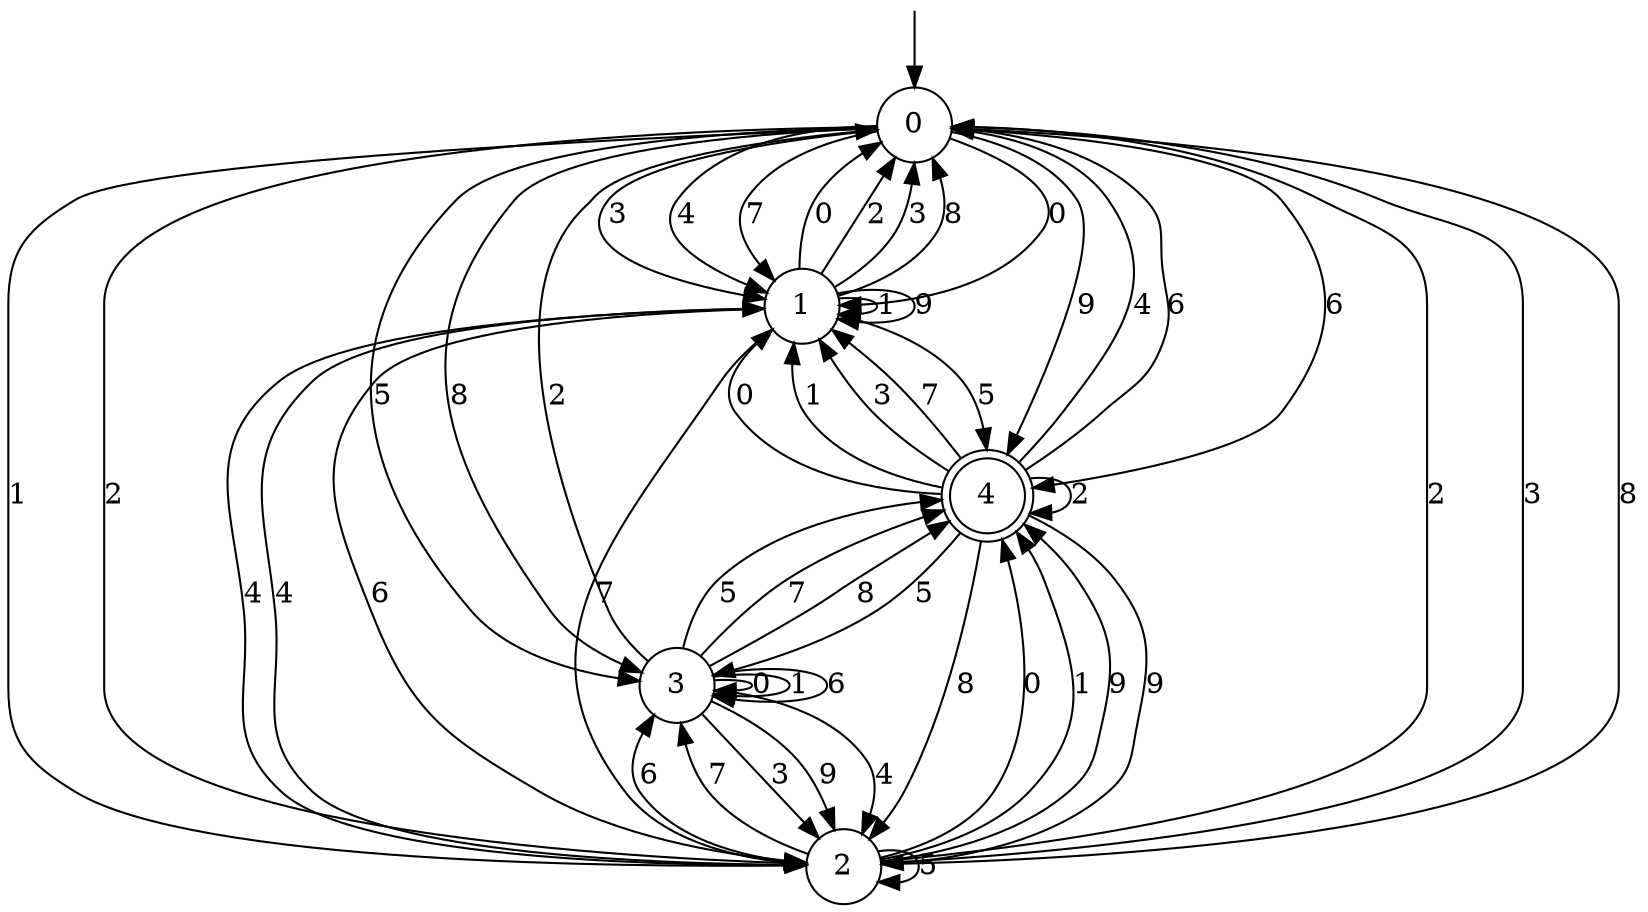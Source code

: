 digraph g {

	s0 [shape="circle" label="0"];
	s1 [shape="circle" label="1"];
	s2 [shape="circle" label="2"];
	s3 [shape="circle" label="3"];
	s4 [shape="doublecircle" label="4"];
	s0 -> s1 [label="0"];
	s0 -> s2 [label="1"];
	s0 -> s2 [label="2"];
	s0 -> s1 [label="3"];
	s0 -> s1 [label="4"];
	s0 -> s3 [label="5"];
	s0 -> s4 [label="6"];
	s0 -> s1 [label="7"];
	s0 -> s3 [label="8"];
	s0 -> s4 [label="9"];
	s1 -> s0 [label="0"];
	s1 -> s1 [label="1"];
	s1 -> s0 [label="2"];
	s1 -> s0 [label="3"];
	s1 -> s2 [label="4"];
	s1 -> s4 [label="5"];
	s1 -> s2 [label="6"];
	s1 -> s2 [label="7"];
	s1 -> s0 [label="8"];
	s1 -> s1 [label="9"];
	s2 -> s4 [label="0"];
	s2 -> s4 [label="1"];
	s2 -> s0 [label="2"];
	s2 -> s0 [label="3"];
	s2 -> s1 [label="4"];
	s2 -> s2 [label="5"];
	s2 -> s3 [label="6"];
	s2 -> s3 [label="7"];
	s2 -> s0 [label="8"];
	s2 -> s4 [label="9"];
	s3 -> s3 [label="0"];
	s3 -> s3 [label="1"];
	s3 -> s0 [label="2"];
	s3 -> s2 [label="3"];
	s3 -> s2 [label="4"];
	s3 -> s4 [label="5"];
	s3 -> s3 [label="6"];
	s3 -> s4 [label="7"];
	s3 -> s4 [label="8"];
	s3 -> s2 [label="9"];
	s4 -> s1 [label="0"];
	s4 -> s1 [label="1"];
	s4 -> s4 [label="2"];
	s4 -> s1 [label="3"];
	s4 -> s0 [label="4"];
	s4 -> s3 [label="5"];
	s4 -> s0 [label="6"];
	s4 -> s1 [label="7"];
	s4 -> s2 [label="8"];
	s4 -> s2 [label="9"];

__start0 [label="" shape="none" width="0" height="0"];
__start0 -> s0;

}
